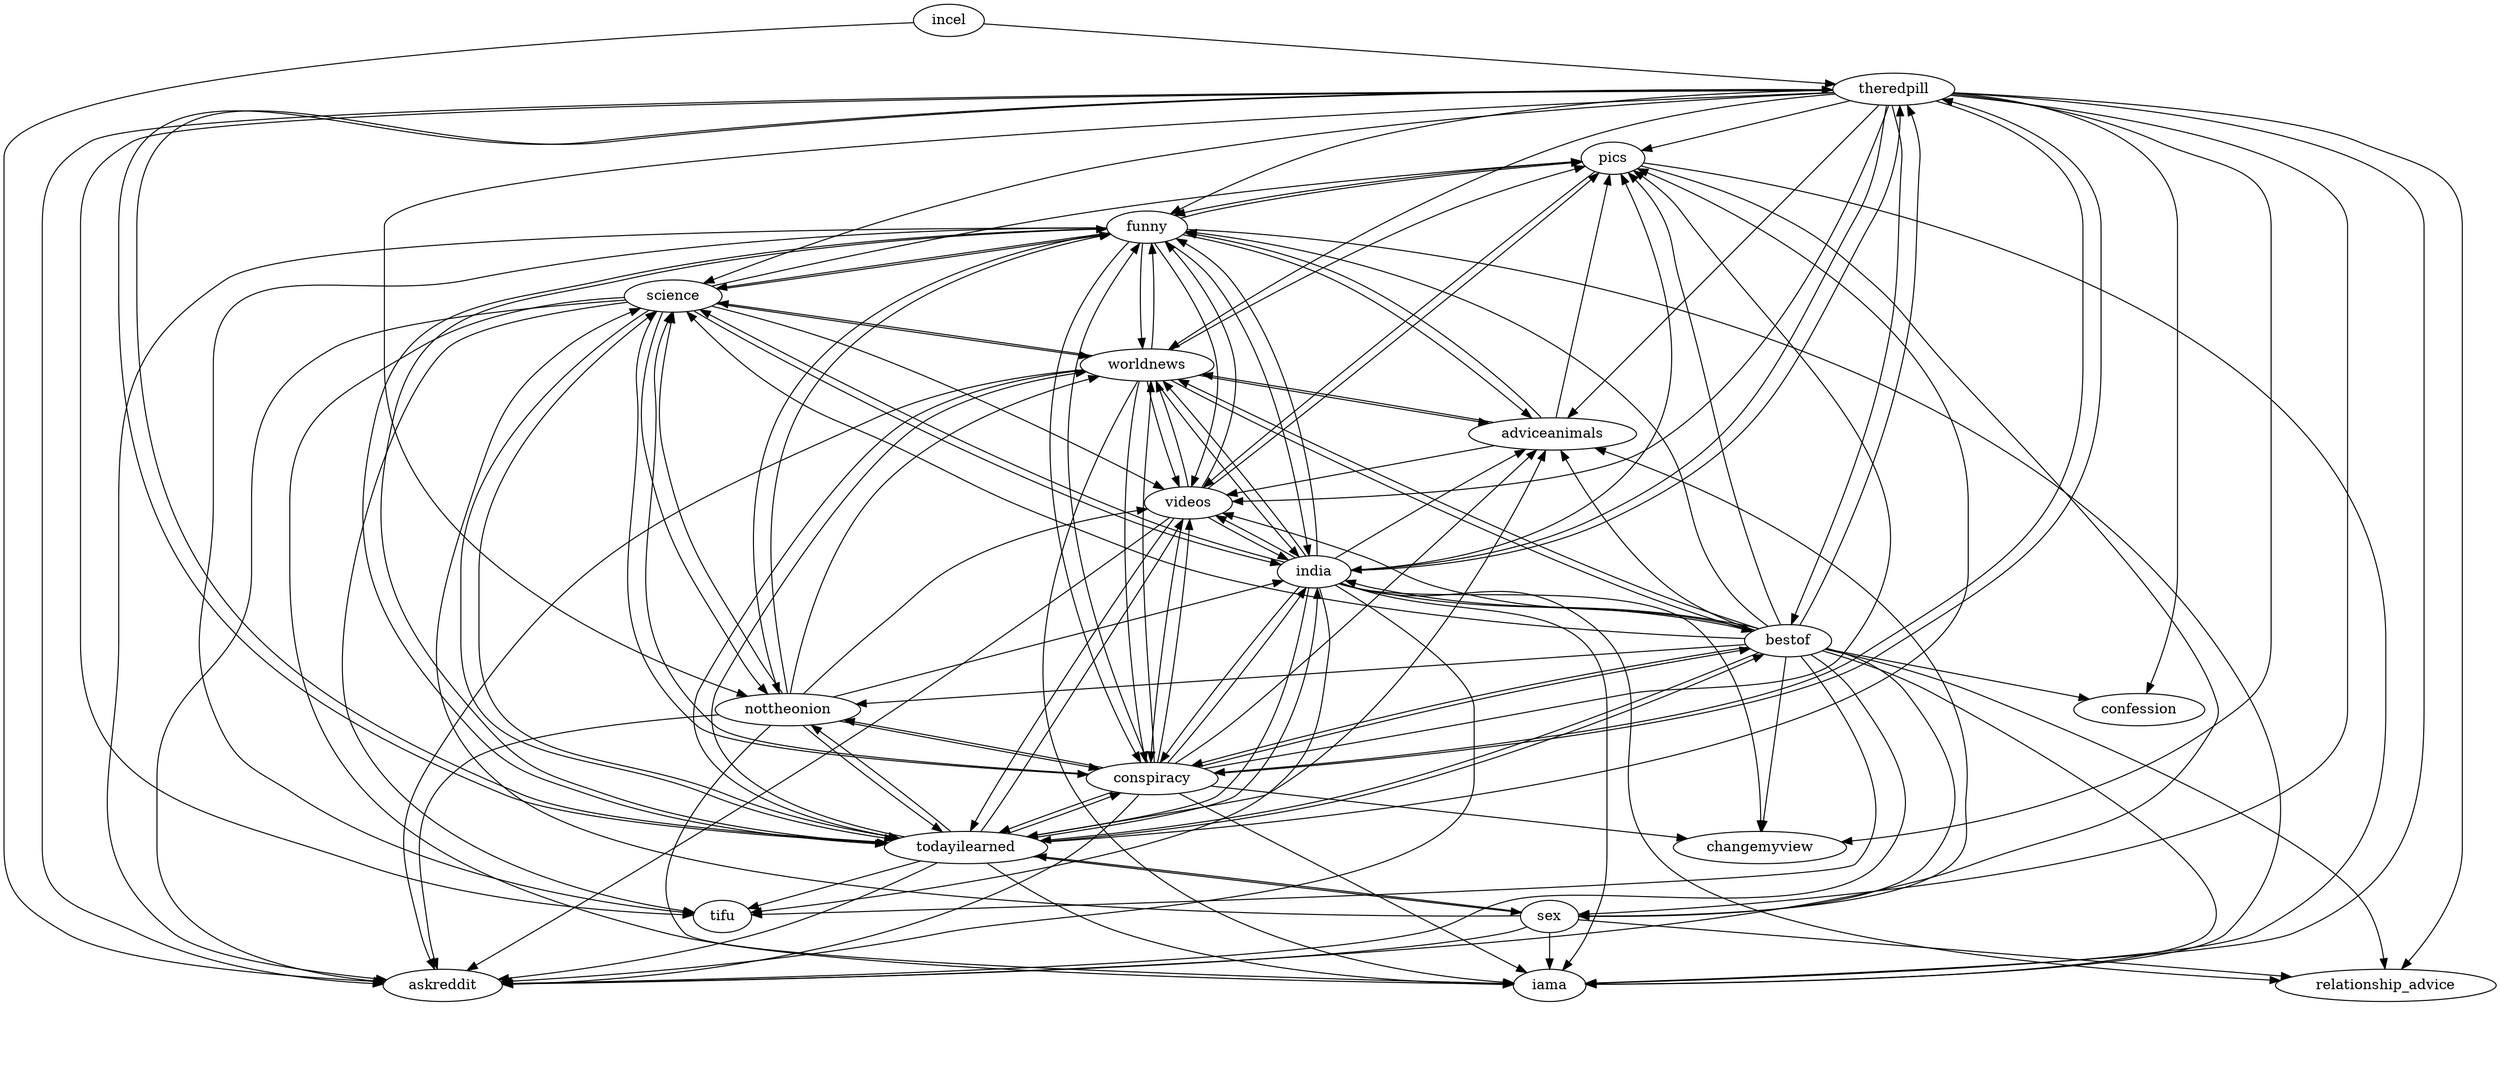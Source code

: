 /*****
 
*****/

digraph G {
  graph [splines=true overlap=false]
  node  [shape=ellipse, width=0.3, height=0.3]
  40220 [label="incel"];
  43 [label="askreddit"];
  818 [label="theredpill"];
  13 [label="tifu"];
  15 [label="pics"];
  16 [label="bestof"];
  17 [label="confession"];
  19 [label="funny"];
  33 [label="conspiracy"];
  41 [label="changemyview"];
  72 [label="todayilearned"];
  81 [label="india"];
  85 [label="iama"];
  98 [label="videos"];
  99 [label="sex"];
  108 [label="relationship_advice"];
  111 [label="adviceanimals"];
  116 [label="nottheonion"];
  121 [label="worldnews"];
  134 [label="science"];
  40220 -> 43;
  40220 -> 818;
  818 -> 13;
  818 -> 15;
  818 -> 16;
  818 -> 17;
  818 -> 19;
  818 -> 33;
  818 -> 41;
  818 -> 43;
  818 -> 72;
  818 -> 81;
  818 -> 85;
  818 -> 98;
  818 -> 99;
  818 -> 108;
  818 -> 111;
  818 -> 116;
  818 -> 121;
  818 -> 134;
  15 -> 19;
  15 -> 43;
  15 -> 85;
  15 -> 98;
  16 -> 13;
  16 -> 15;
  16 -> 17;
  16 -> 19;
  16 -> 33;
  16 -> 41;
  16 -> 43;
  16 -> 72;
  16 -> 81;
  16 -> 85;
  16 -> 98;
  16 -> 99;
  16 -> 108;
  16 -> 111;
  16 -> 116;
  16 -> 121;
  16 -> 134;
  16 -> 818;
  19 -> 13;
  19 -> 15;
  19 -> 33;
  19 -> 43;
  19 -> 72;
  19 -> 81;
  19 -> 85;
  19 -> 98;
  19 -> 111;
  19 -> 116;
  19 -> 121;
  19 -> 134;
  33 -> 15;
  33 -> 16;
  33 -> 19;
  33 -> 41;
  33 -> 43;
  33 -> 72;
  33 -> 81;
  33 -> 85;
  33 -> 98;
  33 -> 111;
  33 -> 116;
  33 -> 121;
  33 -> 134;
  33 -> 818;
  72 -> 13;
  72 -> 15;
  72 -> 16;
  72 -> 19;
  72 -> 33;
  72 -> 43;
  72 -> 81;
  72 -> 85;
  72 -> 98;
  72 -> 99;
  72 -> 111;
  72 -> 116;
  72 -> 121;
  72 -> 134;
  72 -> 818;
  81 -> 13;
  81 -> 15;
  81 -> 16;
  81 -> 19;
  81 -> 33;
  81 -> 41;
  81 -> 43;
  81 -> 72;
  81 -> 85;
  81 -> 98;
  81 -> 108;
  81 -> 111;
  81 -> 121;
  81 -> 134;
  81 -> 818;
  98 -> 15;
  98 -> 19;
  98 -> 33;
  98 -> 43;
  98 -> 72;
  98 -> 81;
  98 -> 121;
  99 -> 43;
  99 -> 72;
  99 -> 85;
  99 -> 108;
  99 -> 111;
  99 -> 134;
  111 -> 15;
  111 -> 19;
  111 -> 98;
  111 -> 121;
  116 -> 19;
  116 -> 33;
  116 -> 43;
  116 -> 72;
  116 -> 81;
  116 -> 85;
  116 -> 98;
  116 -> 121;
  116 -> 134;
  121 -> 15;
  121 -> 16;
  121 -> 19;
  121 -> 33;
  121 -> 43;
  121 -> 72;
  121 -> 81;
  121 -> 85;
  121 -> 98;
  121 -> 111;
  121 -> 134;
  134 -> 13;
  134 -> 15;
  134 -> 19;
  134 -> 33;
  134 -> 43;
  134 -> 72;
  134 -> 81;
  134 -> 85;
  134 -> 98;
  134 -> 116;
  134 -> 121;
  label = "\n \n";  fontsize=24;
}
